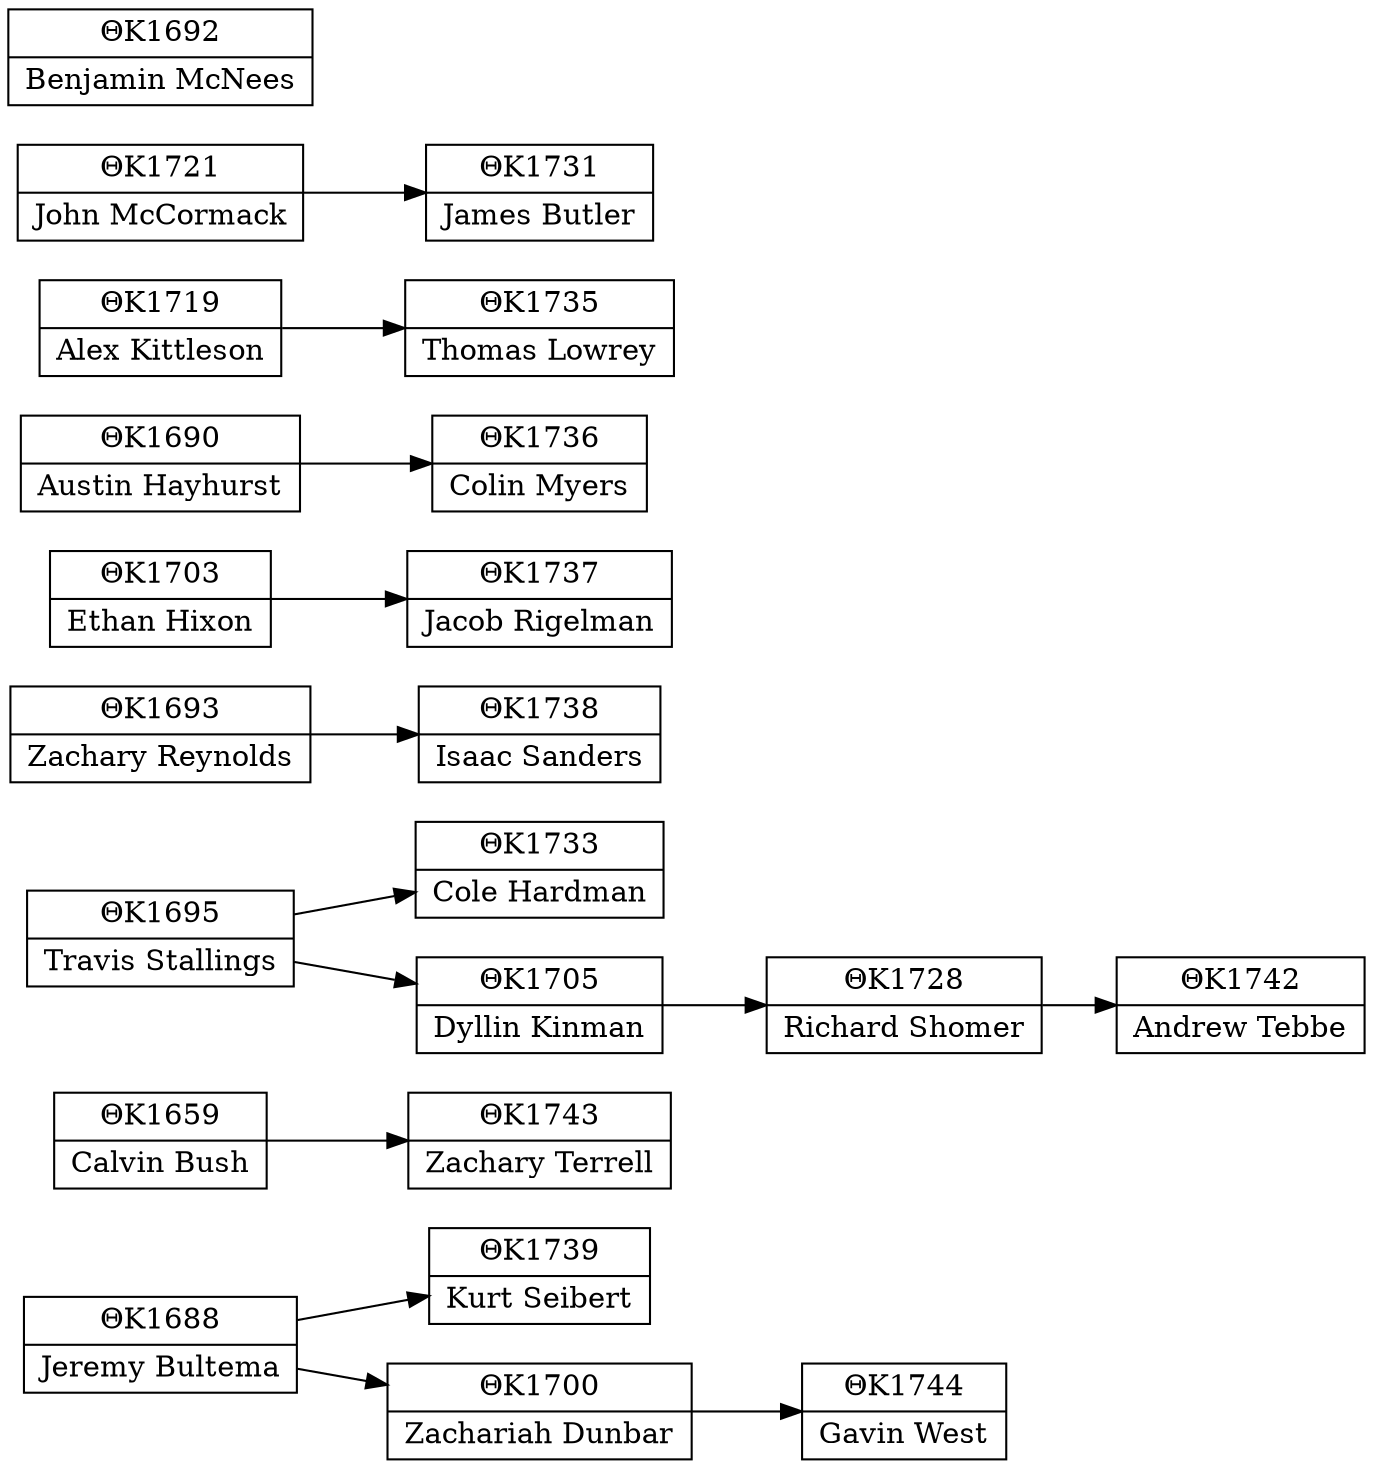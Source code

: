 digraph "Theta Kappa Zeta Family Tree" {
  rankdir=LR
  node [shape=record]
  tk1744 [label="<tk_num> ΘK1744|<name> Gavin West"]
  tk1743 [label="<tk_num> ΘK1743|<name> Zachary Terrell"]
  tk1742 [label="<tk_num> ΘK1742|<name> Andrew Tebbe"]
  tk1739 [label="<tk_num> ΘK1739|<name> Kurt Seibert"]
  tk1738 [label="<tk_num> ΘK1738|<name> Isaac Sanders"]
  tk1737 [label="<tk_num> ΘK1737|<name> Jacob Rigelman"]
  tk1736 [label="<tk_num> ΘK1736|<name> Colin Myers"]
  tk1735 [label="<tk_num> ΘK1735|<name> Thomas Lowrey"]
  tk1733 [label="<tk_num> ΘK1733|<name> Cole Hardman"]
  tk1731 [label="<tk_num> ΘK1731|<name> James Butler"]
  tk1728 [label="<tk_num> ΘK1728|<name> Richard Shomer"]
  tk1728 -> tk1742

  tk1721 [label="<tk_num> ΘK1721|<name> John McCormack"]
  tk1721 -> tk1731

  tk1719 [label="<tk_num> ΘK1719|<name> Alex Kittleson"]
  tk1719 -> tk1735

  tk1705 [label="<tk_num> ΘK1705|<name> Dyllin Kinman"]
  tk1705 -> tk1728

  tk1703 [label="<tk_num> ΘK1703|<name> Ethan Hixon"]
  tk1703 -> tk1737

  tk1700 [label="<tk_num> ΘK1700|<name> Zachariah Dunbar"]
  tk1700 -> tk1744

  tk1695 [label="<tk_num> ΘK1695|<name> Travis Stallings"]
  tk1695 -> tk1705, tk1733

  tk1693 [label="<tk_num> ΘK1693|<name> Zachary Reynolds"]
  tk1693 -> tk1738

  tk1692 [label="<tk_num> ΘK1692|<name> Benjamin McNees"]
  tk1690 [label="<tk_num> ΘK1690|<name> Austin Hayhurst"]
  tk1690 -> tk1736

  tk1688 [label="<tk_num> ΘK1688|<name> Jeremy Bultema"]
  tk1688 -> tk1700, tk1739

  tk1659 [label="<tk_num> ΘK1659|<name> Calvin Bush"]
  tk1659 -> tk1743
}
